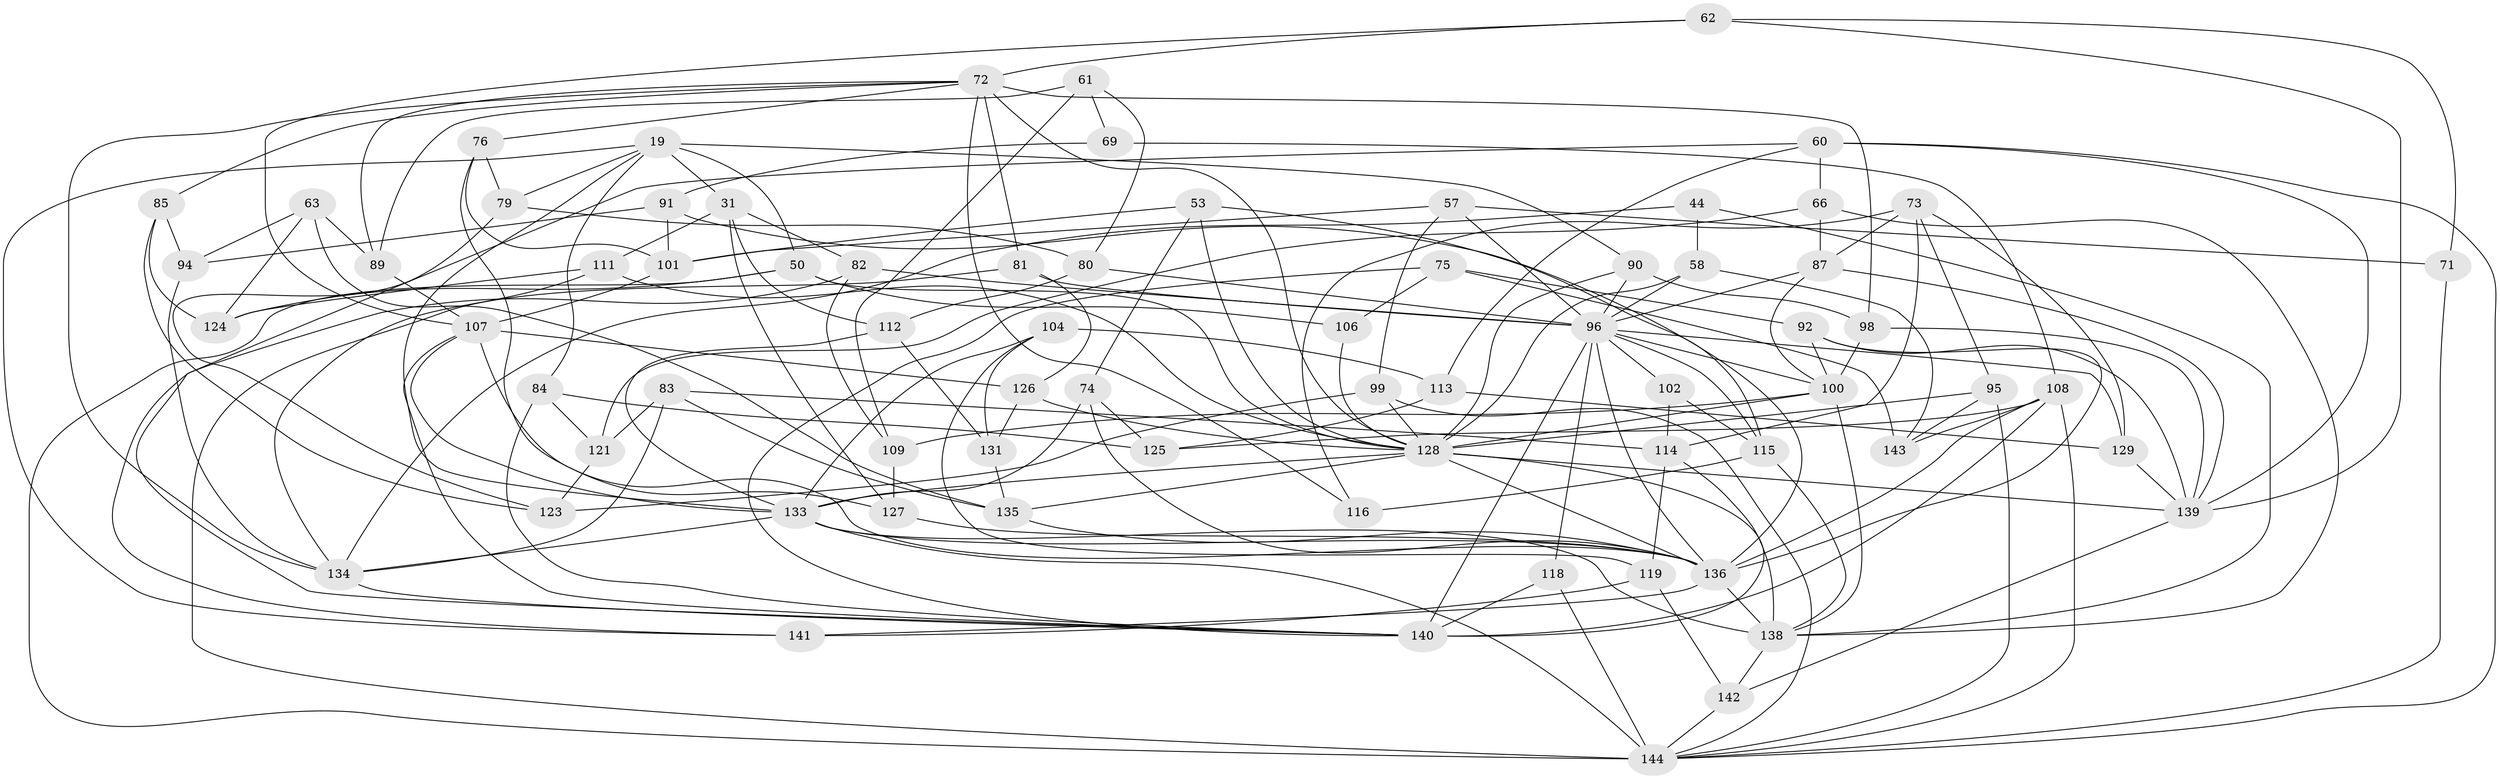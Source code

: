 // original degree distribution, {4: 1.0}
// Generated by graph-tools (version 1.1) at 2025/03/03/04/25 22:03:43]
// undirected, 72 vertices, 182 edges
graph export_dot {
graph [start="1"]
  node [color=gray90,style=filled];
  19 [super="+8+14"];
  31 [super="+20"];
  44;
  50 [super="+46"];
  53;
  57;
  58 [super="+41"];
  60 [super="+23"];
  61;
  62 [super="+49"];
  63;
  66;
  69;
  71;
  72 [super="+12+55+51"];
  73 [super="+28"];
  74;
  75;
  76;
  79;
  80;
  81;
  82;
  83;
  84;
  85;
  87 [super="+36"];
  89;
  90;
  91;
  92;
  94;
  95;
  96 [super="+7+43+17+25+70+59"];
  98;
  99;
  100 [super="+42+77"];
  101 [super="+52"];
  102;
  104;
  106;
  107 [super="+11+65"];
  108 [super="+18+78"];
  109;
  111;
  112;
  113;
  114 [super="+68"];
  115 [super="+35"];
  116;
  118 [super="+48"];
  119;
  121;
  123;
  124;
  125;
  126;
  127;
  128 [super="+4+26+10+97+56+86+105"];
  129;
  131;
  133 [super="+38+122"];
  134 [super="+117"];
  135 [super="+34"];
  136 [super="+6+47+67+37"];
  138 [super="+137+110"];
  139 [super="+132"];
  140 [super="+103+64"];
  141;
  142 [super="+40"];
  143;
  144 [super="+16+93+39+130"];
  19 -- 31 [weight=2];
  19 -- 90;
  19 -- 50;
  19 -- 84;
  19 -- 141;
  19 -- 79;
  19 -- 133;
  31 -- 127;
  31 -- 112;
  31 -- 82;
  31 -- 111;
  44 -- 58 [weight=2];
  44 -- 138;
  44 -- 134;
  50 -- 106 [weight=2];
  50 -- 124;
  50 -- 128;
  50 -- 144;
  53 -- 74;
  53 -- 101;
  53 -- 115;
  53 -- 128;
  57 -- 99;
  57 -- 71;
  57 -- 96;
  57 -- 101;
  58 -- 143;
  58 -- 96;
  58 -- 128 [weight=2];
  60 -- 140;
  60 -- 66;
  60 -- 113;
  60 -- 144;
  60 -- 139 [weight=2];
  61 -- 80;
  61 -- 109;
  61 -- 89;
  61 -- 69;
  62 -- 71 [weight=2];
  62 -- 139;
  62 -- 107;
  62 -- 72 [weight=2];
  63 -- 89;
  63 -- 94;
  63 -- 124;
  63 -- 135;
  66 -- 121;
  66 -- 87;
  66 -- 138;
  69 -- 91;
  69 -- 108 [weight=2];
  71 -- 144;
  72 -- 76;
  72 -- 128;
  72 -- 116;
  72 -- 85;
  72 -- 89;
  72 -- 81;
  72 -- 98;
  72 -- 134;
  73 -- 129;
  73 -- 114;
  73 -- 116;
  73 -- 95;
  73 -- 87 [weight=2];
  74 -- 125;
  74 -- 136;
  74 -- 133;
  75 -- 92;
  75 -- 143;
  75 -- 106;
  75 -- 140;
  76 -- 79;
  76 -- 136;
  76 -- 101;
  79 -- 80;
  79 -- 123;
  80 -- 112;
  80 -- 96;
  81 -- 126;
  81 -- 96;
  81 -- 144;
  82 -- 109;
  82 -- 141;
  82 -- 96;
  83 -- 134;
  83 -- 121;
  83 -- 114;
  83 -- 135;
  84 -- 125;
  84 -- 121;
  84 -- 140;
  85 -- 124;
  85 -- 123;
  85 -- 94;
  87 -- 96;
  87 -- 139;
  87 -- 100;
  89 -- 107;
  90 -- 98;
  90 -- 96;
  90 -- 128;
  91 -- 94;
  91 -- 101;
  91 -- 136;
  92 -- 136;
  92 -- 139;
  92 -- 100;
  94 -- 134;
  95 -- 144;
  95 -- 143;
  95 -- 128;
  96 -- 100;
  96 -- 136 [weight=2];
  96 -- 118;
  96 -- 129;
  96 -- 115;
  96 -- 102;
  96 -- 140 [weight=4];
  98 -- 100;
  98 -- 139;
  99 -- 123;
  99 -- 144;
  99 -- 128;
  100 -- 128 [weight=2];
  100 -- 138;
  100 -- 109;
  101 -- 107 [weight=2];
  102 -- 114 [weight=2];
  102 -- 115;
  104 -- 131;
  104 -- 113;
  104 -- 119;
  104 -- 133;
  106 -- 128;
  107 -- 126;
  107 -- 127;
  107 -- 140;
  107 -- 133;
  108 -- 125;
  108 -- 136 [weight=2];
  108 -- 143;
  108 -- 144;
  108 -- 140;
  109 -- 127;
  111 -- 124;
  111 -- 128;
  111 -- 134;
  112 -- 133;
  112 -- 131;
  113 -- 125;
  113 -- 129;
  114 -- 119;
  114 -- 138;
  115 -- 116 [weight=2];
  115 -- 138;
  118 -- 144 [weight=3];
  118 -- 140 [weight=2];
  119 -- 141;
  119 -- 142;
  121 -- 123;
  126 -- 131;
  126 -- 128;
  127 -- 136;
  128 -- 136 [weight=2];
  128 -- 133 [weight=4];
  128 -- 135 [weight=2];
  128 -- 139 [weight=2];
  128 -- 140 [weight=3];
  129 -- 139;
  131 -- 135;
  133 -- 144 [weight=2];
  133 -- 138;
  133 -- 134;
  133 -- 136;
  134 -- 140 [weight=2];
  135 -- 136;
  136 -- 141;
  136 -- 138 [weight=2];
  138 -- 142 [weight=2];
  139 -- 142;
  142 -- 144 [weight=2];
}
